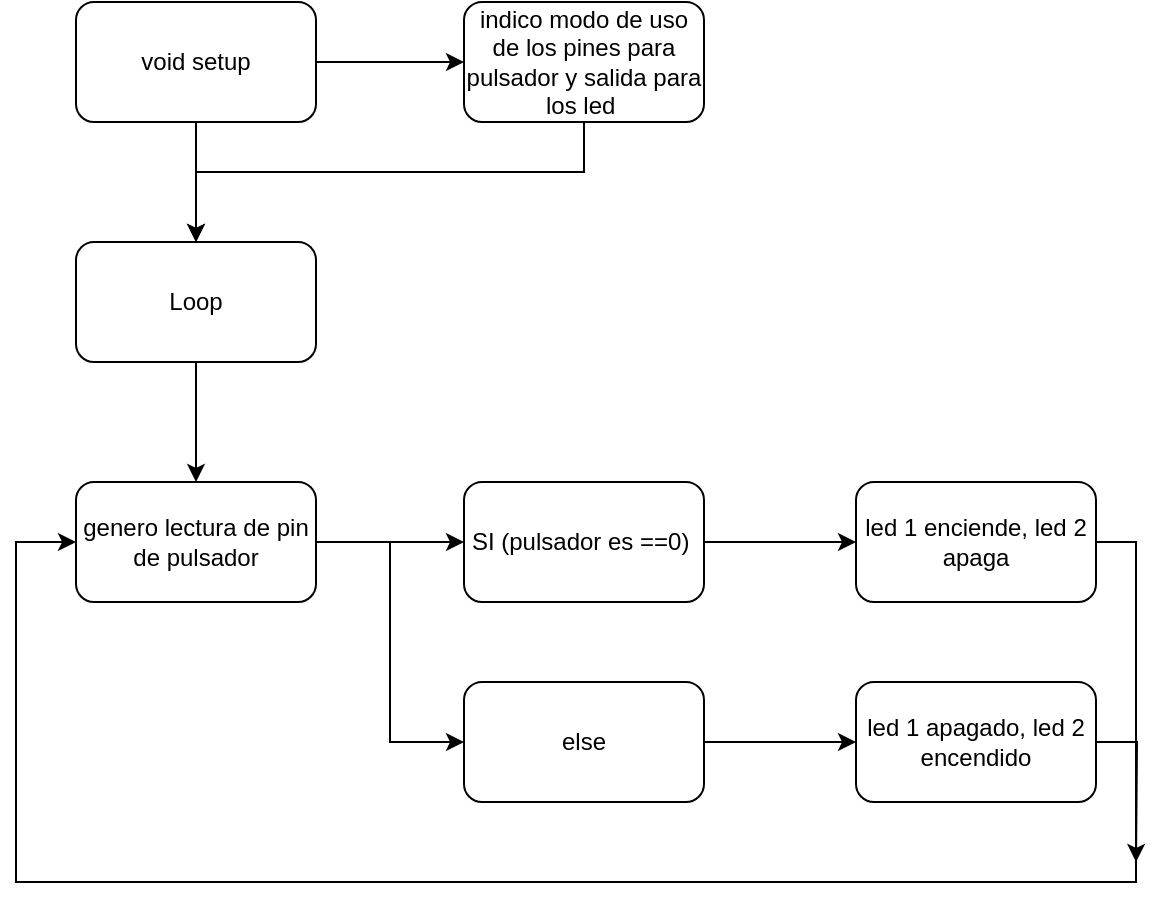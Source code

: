 <mxfile version="13.7.5" type="github">
  <diagram id="Cf62of3ECSl_03fqjoq8" name="Página-1">
    <mxGraphModel dx="782" dy="738" grid="1" gridSize="10" guides="1" tooltips="1" connect="1" arrows="1" fold="1" page="1" pageScale="1" pageWidth="827" pageHeight="1169" math="0" shadow="0">
      <root>
        <mxCell id="0" />
        <mxCell id="1" parent="0" />
        <mxCell id="FXd20-3gAOn-vbb6WulK-12" value="" style="edgeStyle=orthogonalEdgeStyle;rounded=0;orthogonalLoop=1;jettySize=auto;html=1;" parent="1" source="FXd20-3gAOn-vbb6WulK-1" target="FXd20-3gAOn-vbb6WulK-2" edge="1">
          <mxGeometry relative="1" as="geometry" />
        </mxCell>
        <mxCell id="FXd20-3gAOn-vbb6WulK-13" value="" style="edgeStyle=orthogonalEdgeStyle;rounded=0;orthogonalLoop=1;jettySize=auto;html=1;" parent="1" source="FXd20-3gAOn-vbb6WulK-1" target="FXd20-3gAOn-vbb6WulK-3" edge="1">
          <mxGeometry relative="1" as="geometry" />
        </mxCell>
        <mxCell id="FXd20-3gAOn-vbb6WulK-1" value="void setup" style="rounded=1;whiteSpace=wrap;html=1;" parent="1" vertex="1">
          <mxGeometry x="100" y="70" width="120" height="60" as="geometry" />
        </mxCell>
        <mxCell id="FXd20-3gAOn-vbb6WulK-14" style="edgeStyle=orthogonalEdgeStyle;rounded=0;orthogonalLoop=1;jettySize=auto;html=1;entryX=0.5;entryY=0;entryDx=0;entryDy=0;" parent="1" source="FXd20-3gAOn-vbb6WulK-2" target="FXd20-3gAOn-vbb6WulK-3" edge="1">
          <mxGeometry relative="1" as="geometry">
            <mxPoint x="300" y="180" as="targetPoint" />
            <Array as="points">
              <mxPoint x="354" y="155" />
              <mxPoint x="160" y="155" />
            </Array>
          </mxGeometry>
        </mxCell>
        <mxCell id="FXd20-3gAOn-vbb6WulK-2" value="indico modo de uso de los pines para pulsador y salida para los led&amp;nbsp;" style="rounded=1;whiteSpace=wrap;html=1;" parent="1" vertex="1">
          <mxGeometry x="294" y="70" width="120" height="60" as="geometry" />
        </mxCell>
        <mxCell id="WYll4eSxIPlwnkCfb6sC-1" value="" style="edgeStyle=orthogonalEdgeStyle;rounded=0;orthogonalLoop=1;jettySize=auto;html=1;" parent="1" source="FXd20-3gAOn-vbb6WulK-3" target="FXd20-3gAOn-vbb6WulK-6" edge="1">
          <mxGeometry relative="1" as="geometry" />
        </mxCell>
        <mxCell id="FXd20-3gAOn-vbb6WulK-3" value="Loop" style="rounded=1;whiteSpace=wrap;html=1;" parent="1" vertex="1">
          <mxGeometry x="100" y="190" width="120" height="60" as="geometry" />
        </mxCell>
        <mxCell id="FXd20-3gAOn-vbb6WulK-18" value="" style="edgeStyle=orthogonalEdgeStyle;rounded=0;orthogonalLoop=1;jettySize=auto;html=1;" parent="1" source="FXd20-3gAOn-vbb6WulK-6" target="FXd20-3gAOn-vbb6WulK-7" edge="1">
          <mxGeometry relative="1" as="geometry" />
        </mxCell>
        <mxCell id="WYll4eSxIPlwnkCfb6sC-2" style="edgeStyle=orthogonalEdgeStyle;rounded=0;orthogonalLoop=1;jettySize=auto;html=1;entryX=0;entryY=0.5;entryDx=0;entryDy=0;" parent="1" source="FXd20-3gAOn-vbb6WulK-6" target="FXd20-3gAOn-vbb6WulK-10" edge="1">
          <mxGeometry relative="1" as="geometry" />
        </mxCell>
        <mxCell id="FXd20-3gAOn-vbb6WulK-6" value="genero lectura de pin de pulsador" style="rounded=1;whiteSpace=wrap;html=1;" parent="1" vertex="1">
          <mxGeometry x="100" y="310" width="120" height="60" as="geometry" />
        </mxCell>
        <mxCell id="FXd20-3gAOn-vbb6WulK-19" value="" style="edgeStyle=orthogonalEdgeStyle;rounded=0;orthogonalLoop=1;jettySize=auto;html=1;" parent="1" source="FXd20-3gAOn-vbb6WulK-7" target="FXd20-3gAOn-vbb6WulK-8" edge="1">
          <mxGeometry relative="1" as="geometry" />
        </mxCell>
        <mxCell id="FXd20-3gAOn-vbb6WulK-7" value="SI (pulsador es ==0)&amp;nbsp;" style="rounded=1;whiteSpace=wrap;html=1;" parent="1" vertex="1">
          <mxGeometry x="294" y="310" width="120" height="60" as="geometry" />
        </mxCell>
        <mxCell id="FXd20-3gAOn-vbb6WulK-22" style="edgeStyle=orthogonalEdgeStyle;rounded=0;orthogonalLoop=1;jettySize=auto;html=1;" parent="1" source="FXd20-3gAOn-vbb6WulK-8" edge="1">
          <mxGeometry relative="1" as="geometry">
            <mxPoint x="100" y="340" as="targetPoint" />
            <Array as="points">
              <mxPoint x="630" y="340" />
              <mxPoint x="630" y="510" />
              <mxPoint x="70" y="510" />
              <mxPoint x="70" y="340" />
            </Array>
          </mxGeometry>
        </mxCell>
        <mxCell id="FXd20-3gAOn-vbb6WulK-8" value="led 1 enciende, led 2 apaga" style="rounded=1;whiteSpace=wrap;html=1;" parent="1" vertex="1">
          <mxGeometry x="490" y="310" width="120" height="60" as="geometry" />
        </mxCell>
        <mxCell id="FXd20-3gAOn-vbb6WulK-21" value="" style="edgeStyle=orthogonalEdgeStyle;rounded=0;orthogonalLoop=1;jettySize=auto;html=1;" parent="1" source="FXd20-3gAOn-vbb6WulK-10" target="FXd20-3gAOn-vbb6WulK-11" edge="1">
          <mxGeometry relative="1" as="geometry" />
        </mxCell>
        <mxCell id="FXd20-3gAOn-vbb6WulK-10" value="else" style="rounded=1;whiteSpace=wrap;html=1;" parent="1" vertex="1">
          <mxGeometry x="294" y="410" width="120" height="60" as="geometry" />
        </mxCell>
        <mxCell id="FXd20-3gAOn-vbb6WulK-23" style="edgeStyle=orthogonalEdgeStyle;rounded=0;orthogonalLoop=1;jettySize=auto;html=1;" parent="1" source="FXd20-3gAOn-vbb6WulK-11" edge="1">
          <mxGeometry relative="1" as="geometry">
            <mxPoint x="630" y="500" as="targetPoint" />
          </mxGeometry>
        </mxCell>
        <mxCell id="FXd20-3gAOn-vbb6WulK-11" value="led 1 apagado, led 2 encendido" style="rounded=1;whiteSpace=wrap;html=1;" parent="1" vertex="1">
          <mxGeometry x="490" y="410" width="120" height="60" as="geometry" />
        </mxCell>
      </root>
    </mxGraphModel>
  </diagram>
</mxfile>
